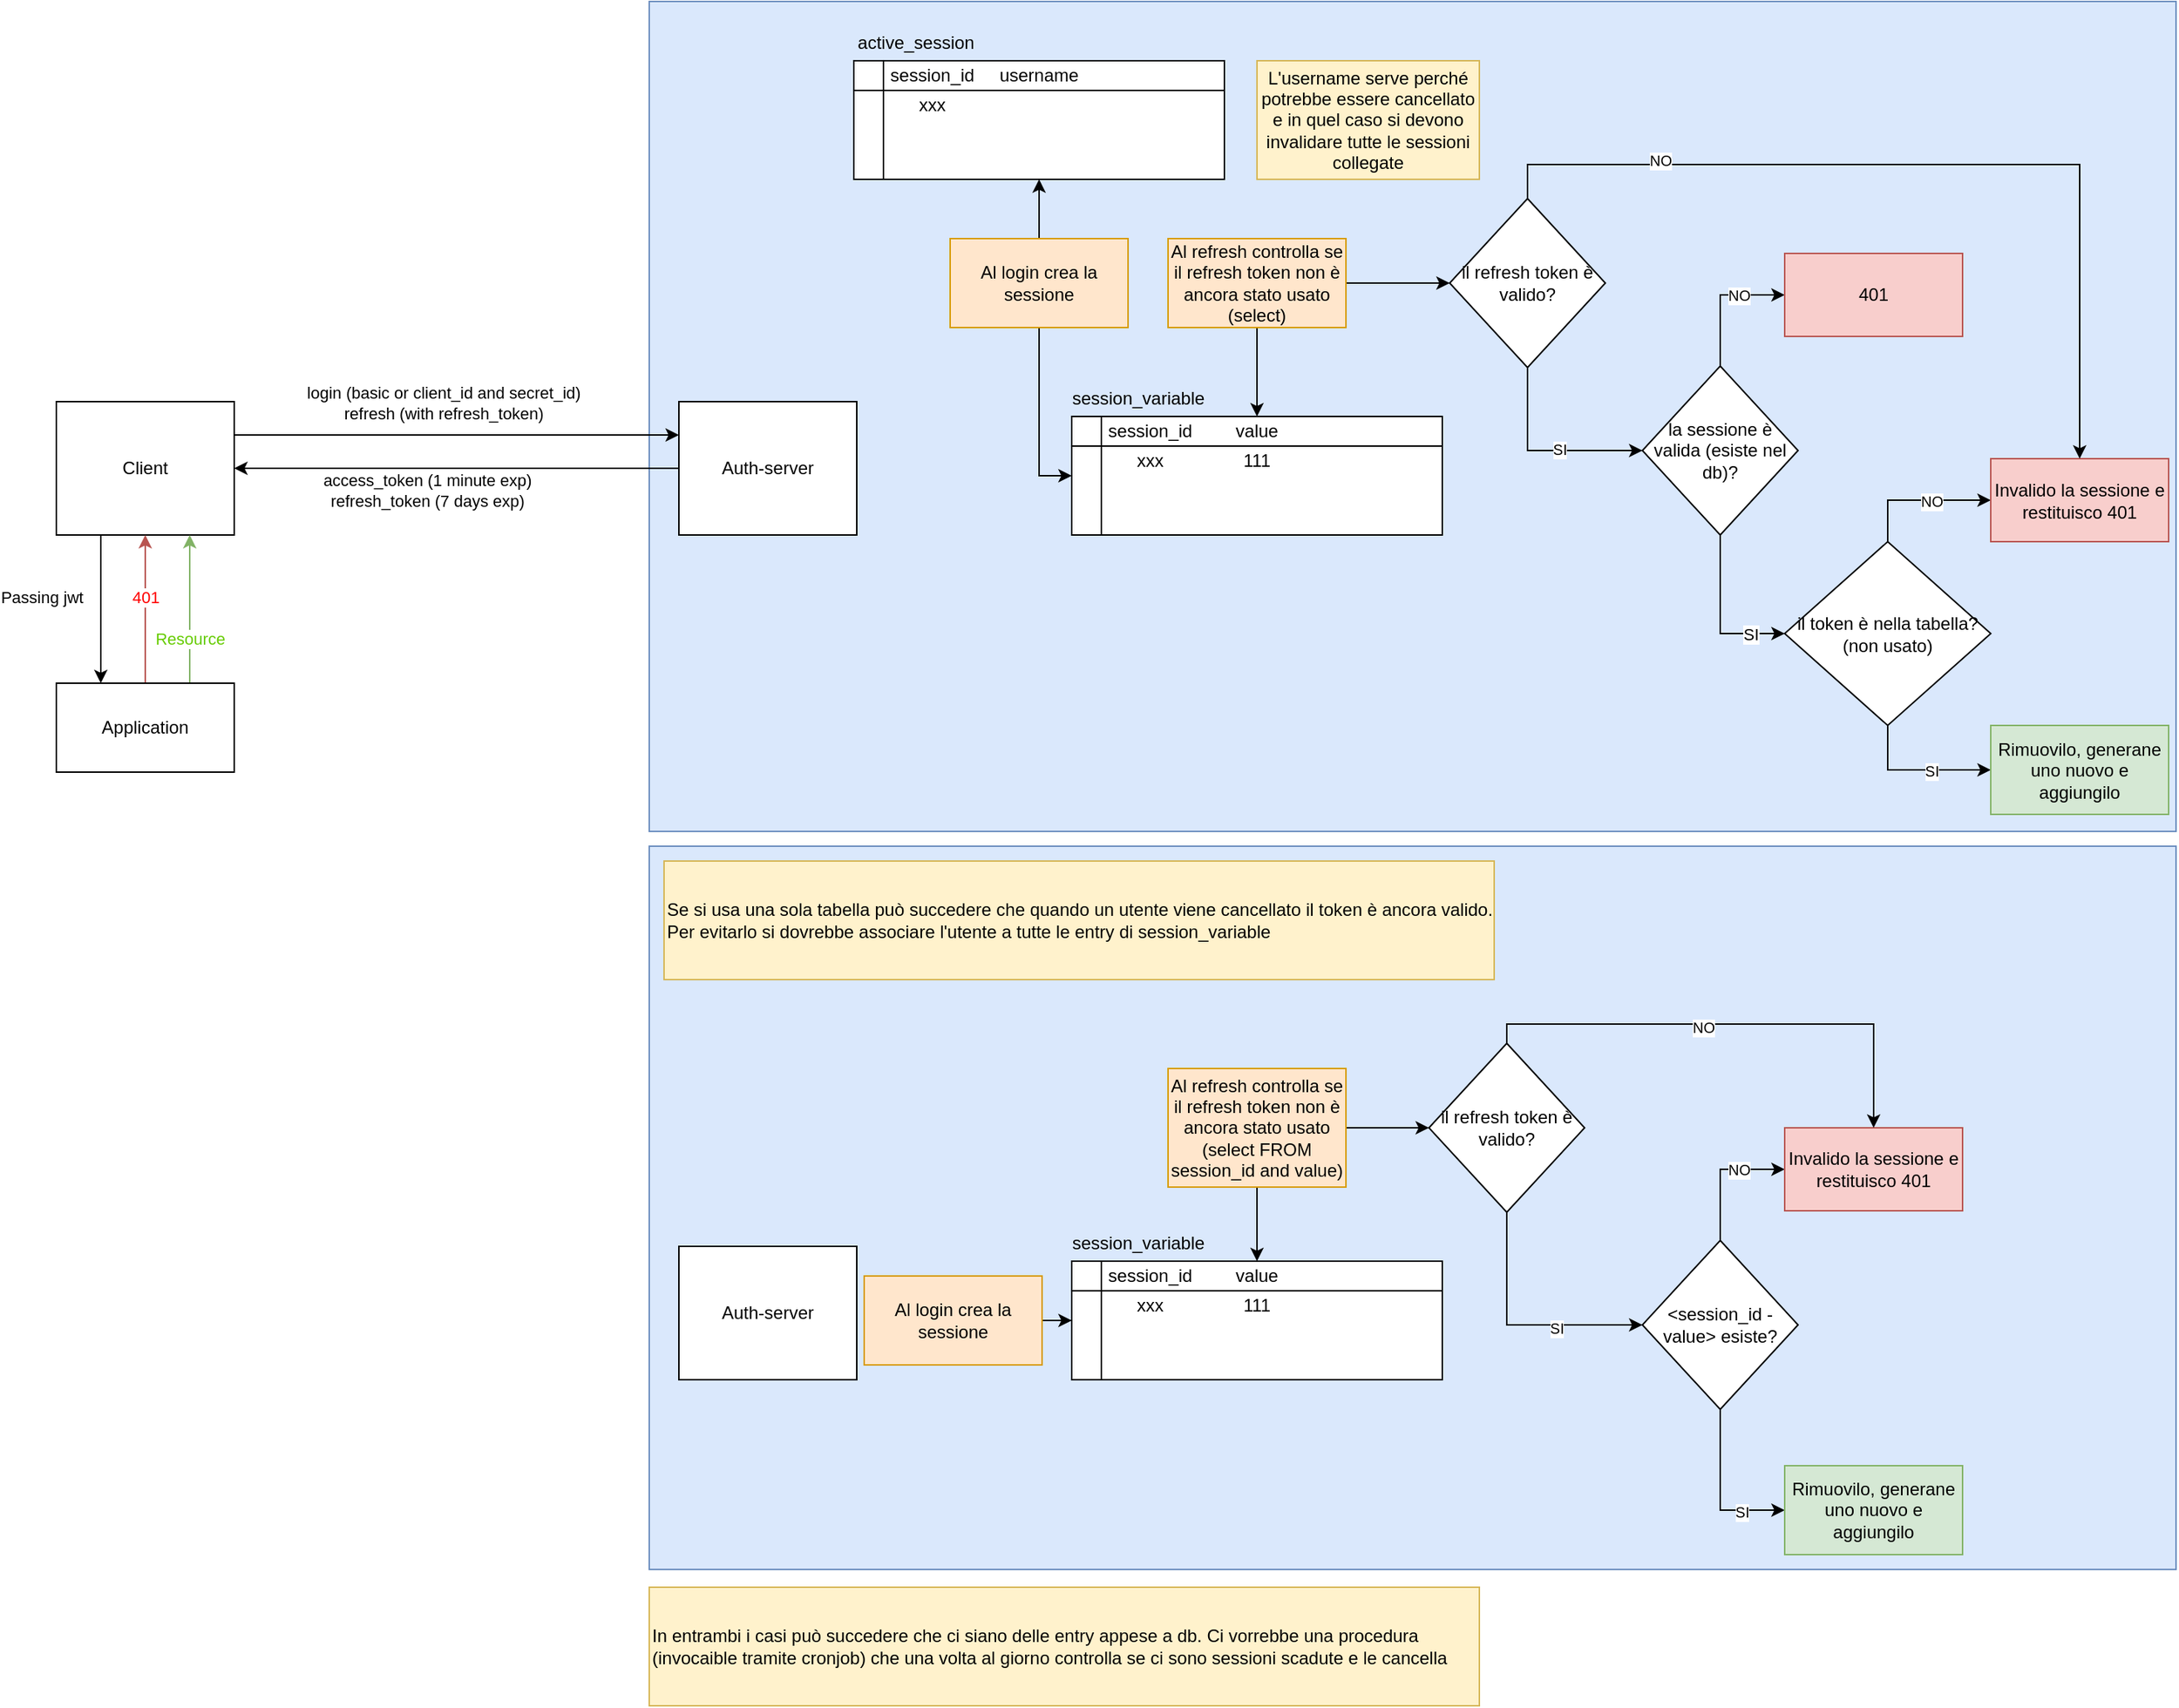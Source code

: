 <mxfile version="20.7.4" type="device"><diagram id="uefs0t--E9Ngkx0jmRZl" name="Pagina-1"><mxGraphModel dx="1728" dy="1003" grid="1" gridSize="10" guides="1" tooltips="1" connect="1" arrows="1" fold="1" page="1" pageScale="1" pageWidth="827" pageHeight="1169" math="0" shadow="0"><root><mxCell id="0"/><mxCell id="1" parent="0"/><mxCell id="CrTDw2xymEBJe5D-U3iL-93" value="" style="rounded=0;whiteSpace=wrap;html=1;fontSize=10;fontStyle=1;fillColor=#dae8fc;strokeColor=#6c8ebf;" vertex="1" parent="1"><mxGeometry x="610" y="280" width="1030" height="560" as="geometry"/></mxCell><mxCell id="CrTDw2xymEBJe5D-U3iL-3" style="edgeStyle=orthogonalEdgeStyle;rounded=0;orthogonalLoop=1;jettySize=auto;html=1;entryX=0;entryY=0.25;entryDx=0;entryDy=0;exitX=1;exitY=0.25;exitDx=0;exitDy=0;" edge="1" parent="1" source="CrTDw2xymEBJe5D-U3iL-1" target="CrTDw2xymEBJe5D-U3iL-2"><mxGeometry relative="1" as="geometry"/></mxCell><mxCell id="CrTDw2xymEBJe5D-U3iL-4" value="login (basic or client_id and secret_id)&lt;br&gt;refresh (with refresh_token)" style="edgeLabel;html=1;align=center;verticalAlign=middle;resizable=0;points=[];" vertex="1" connectable="0" parent="CrTDw2xymEBJe5D-U3iL-3"><mxGeometry x="-0.198" y="3" relative="1" as="geometry"><mxPoint x="20" y="-19" as="offset"/></mxGeometry></mxCell><mxCell id="CrTDw2xymEBJe5D-U3iL-9" style="edgeStyle=orthogonalEdgeStyle;rounded=0;orthogonalLoop=1;jettySize=auto;html=1;entryX=0.25;entryY=0;entryDx=0;entryDy=0;exitX=0.25;exitY=1;exitDx=0;exitDy=0;" edge="1" parent="1" source="CrTDw2xymEBJe5D-U3iL-1" target="CrTDw2xymEBJe5D-U3iL-8"><mxGeometry relative="1" as="geometry"/></mxCell><mxCell id="CrTDw2xymEBJe5D-U3iL-10" value="Passing jwt" style="edgeLabel;html=1;align=center;verticalAlign=middle;resizable=0;points=[];" vertex="1" connectable="0" parent="CrTDw2xymEBJe5D-U3iL-9"><mxGeometry x="-0.166" y="-5" relative="1" as="geometry"><mxPoint x="-35" as="offset"/></mxGeometry></mxCell><mxCell id="CrTDw2xymEBJe5D-U3iL-1" value="Client" style="rounded=0;whiteSpace=wrap;html=1;" vertex="1" parent="1"><mxGeometry x="210" y="550" width="120" height="90" as="geometry"/></mxCell><mxCell id="CrTDw2xymEBJe5D-U3iL-5" style="edgeStyle=orthogonalEdgeStyle;rounded=0;orthogonalLoop=1;jettySize=auto;html=1;entryX=1;entryY=0.5;entryDx=0;entryDy=0;exitX=0;exitY=0.5;exitDx=0;exitDy=0;" edge="1" parent="1" source="CrTDw2xymEBJe5D-U3iL-2" target="CrTDw2xymEBJe5D-U3iL-1"><mxGeometry relative="1" as="geometry"/></mxCell><mxCell id="CrTDw2xymEBJe5D-U3iL-7" value="access_token (1 minute exp)&lt;br&gt;refresh_token (7 days exp)" style="edgeLabel;html=1;align=center;verticalAlign=middle;resizable=0;points=[];" vertex="1" connectable="0" parent="CrTDw2xymEBJe5D-U3iL-5"><mxGeometry x="0.255" y="4" relative="1" as="geometry"><mxPoint x="18" y="11" as="offset"/></mxGeometry></mxCell><mxCell id="CrTDw2xymEBJe5D-U3iL-2" value="Auth-server" style="rounded=0;whiteSpace=wrap;html=1;" vertex="1" parent="1"><mxGeometry x="630" y="550" width="120" height="90" as="geometry"/></mxCell><mxCell id="CrTDw2xymEBJe5D-U3iL-12" value="" style="edgeStyle=orthogonalEdgeStyle;rounded=0;orthogonalLoop=1;jettySize=auto;html=1;fillColor=#f8cecc;strokeColor=#b85450;entryX=0.5;entryY=1;entryDx=0;entryDy=0;exitX=0.5;exitY=0;exitDx=0;exitDy=0;" edge="1" parent="1" source="CrTDw2xymEBJe5D-U3iL-8" target="CrTDw2xymEBJe5D-U3iL-1"><mxGeometry relative="1" as="geometry"><Array as="points"/></mxGeometry></mxCell><mxCell id="CrTDw2xymEBJe5D-U3iL-13" value="&lt;font color=&quot;#ff0000&quot;&gt;401&lt;/font&gt;" style="edgeLabel;html=1;align=center;verticalAlign=middle;resizable=0;points=[];" vertex="1" connectable="0" parent="CrTDw2xymEBJe5D-U3iL-12"><mxGeometry x="0.166" y="-1" relative="1" as="geometry"><mxPoint x="-1" as="offset"/></mxGeometry></mxCell><mxCell id="CrTDw2xymEBJe5D-U3iL-15" value="" style="edgeStyle=orthogonalEdgeStyle;rounded=0;orthogonalLoop=1;jettySize=auto;html=1;fontColor=#FF0000;exitX=0.75;exitY=0;exitDx=0;exitDy=0;entryX=0.75;entryY=1;entryDx=0;entryDy=0;fillColor=#d5e8d4;strokeColor=#82b366;" edge="1" parent="1" source="CrTDw2xymEBJe5D-U3iL-8" target="CrTDw2xymEBJe5D-U3iL-1"><mxGeometry relative="1" as="geometry"/></mxCell><mxCell id="CrTDw2xymEBJe5D-U3iL-16" value="&lt;font color=&quot;#66cc00&quot;&gt;Resource&lt;/font&gt;" style="edgeLabel;html=1;align=center;verticalAlign=middle;resizable=0;points=[];fontColor=#FF0000;" vertex="1" connectable="0" parent="CrTDw2xymEBJe5D-U3iL-15"><mxGeometry x="0.166" y="-3" relative="1" as="geometry"><mxPoint x="-3" y="28" as="offset"/></mxGeometry></mxCell><mxCell id="CrTDw2xymEBJe5D-U3iL-8" value="Application" style="rounded=0;whiteSpace=wrap;html=1;" vertex="1" parent="1"><mxGeometry x="210" y="740" width="120" height="60" as="geometry"/></mxCell><mxCell id="CrTDw2xymEBJe5D-U3iL-20" value="" style="shape=internalStorage;whiteSpace=wrap;html=1;backgroundOutline=1;fontColor=#000000;" vertex="1" parent="1"><mxGeometry x="895" y="560" width="250" height="80" as="geometry"/></mxCell><mxCell id="CrTDw2xymEBJe5D-U3iL-22" value="session_id" style="text;html=1;strokeColor=none;fillColor=none;align=center;verticalAlign=middle;whiteSpace=wrap;rounded=0;fontColor=#000000;" vertex="1" parent="1"><mxGeometry x="918" y="562" width="60" height="15" as="geometry"/></mxCell><mxCell id="CrTDw2xymEBJe5D-U3iL-23" value="value" style="text;html=1;strokeColor=none;fillColor=none;align=center;verticalAlign=middle;whiteSpace=wrap;rounded=0;fontColor=#000000;" vertex="1" parent="1"><mxGeometry x="990" y="562" width="60" height="15" as="geometry"/></mxCell><mxCell id="CrTDw2xymEBJe5D-U3iL-26" value="xxx" style="text;html=1;strokeColor=none;fillColor=none;align=center;verticalAlign=middle;whiteSpace=wrap;rounded=0;fontColor=#000000;" vertex="1" parent="1"><mxGeometry x="918" y="582" width="60" height="15" as="geometry"/></mxCell><mxCell id="CrTDw2xymEBJe5D-U3iL-27" value="111" style="text;html=1;strokeColor=none;fillColor=none;align=center;verticalAlign=middle;whiteSpace=wrap;rounded=0;fontColor=#000000;" vertex="1" parent="1"><mxGeometry x="990" y="582" width="60" height="15" as="geometry"/></mxCell><mxCell id="CrTDw2xymEBJe5D-U3iL-47" style="edgeStyle=orthogonalEdgeStyle;rounded=0;orthogonalLoop=1;jettySize=auto;html=1;entryX=0.5;entryY=1;entryDx=0;entryDy=0;fontColor=#000000;" edge="1" parent="1" source="CrTDw2xymEBJe5D-U3iL-28" target="CrTDw2xymEBJe5D-U3iL-42"><mxGeometry relative="1" as="geometry"/></mxCell><mxCell id="CrTDw2xymEBJe5D-U3iL-158" style="edgeStyle=orthogonalEdgeStyle;rounded=0;orthogonalLoop=1;jettySize=auto;html=1;entryX=0;entryY=0.5;entryDx=0;entryDy=0;fontSize=10;fontColor=#000000;" edge="1" parent="1" source="CrTDw2xymEBJe5D-U3iL-28" target="CrTDw2xymEBJe5D-U3iL-20"><mxGeometry relative="1" as="geometry"/></mxCell><mxCell id="CrTDw2xymEBJe5D-U3iL-28" value="Al login crea la sessione" style="rounded=0;whiteSpace=wrap;html=1;fillColor=#ffe6cc;strokeColor=#d79b00;" vertex="1" parent="1"><mxGeometry x="813" y="440" width="120" height="60" as="geometry"/></mxCell><mxCell id="CrTDw2xymEBJe5D-U3iL-48" style="edgeStyle=orthogonalEdgeStyle;rounded=0;orthogonalLoop=1;jettySize=auto;html=1;fontColor=#000000;" edge="1" parent="1" source="CrTDw2xymEBJe5D-U3iL-29" target="CrTDw2xymEBJe5D-U3iL-20"><mxGeometry relative="1" as="geometry"/></mxCell><mxCell id="CrTDw2xymEBJe5D-U3iL-141" style="edgeStyle=orthogonalEdgeStyle;rounded=0;orthogonalLoop=1;jettySize=auto;html=1;entryX=0;entryY=0.5;entryDx=0;entryDy=0;fontSize=10;fontColor=#000000;" edge="1" parent="1" source="CrTDw2xymEBJe5D-U3iL-29" target="CrTDw2xymEBJe5D-U3iL-140"><mxGeometry relative="1" as="geometry"/></mxCell><mxCell id="CrTDw2xymEBJe5D-U3iL-29" value="Al refresh controlla se il refresh token non è ancora stato usato (select)" style="rounded=0;whiteSpace=wrap;html=1;fillColor=#ffe6cc;strokeColor=#d79b00;" vertex="1" parent="1"><mxGeometry x="960" y="440" width="120" height="60" as="geometry"/></mxCell><mxCell id="CrTDw2xymEBJe5D-U3iL-89" style="edgeStyle=orthogonalEdgeStyle;rounded=0;orthogonalLoop=1;jettySize=auto;html=1;entryX=0;entryY=0.5;entryDx=0;entryDy=0;fontSize=10;fontColor=#000000;" edge="1" parent="1" source="CrTDw2xymEBJe5D-U3iL-31" target="CrTDw2xymEBJe5D-U3iL-86"><mxGeometry relative="1" as="geometry"/></mxCell><mxCell id="CrTDw2xymEBJe5D-U3iL-90" value="NO" style="edgeLabel;html=1;align=center;verticalAlign=middle;resizable=0;points=[];fontSize=10;fontColor=#000000;" vertex="1" connectable="0" parent="CrTDw2xymEBJe5D-U3iL-89"><mxGeometry x="0.445" y="-1" relative="1" as="geometry"><mxPoint x="-13" y="-1" as="offset"/></mxGeometry></mxCell><mxCell id="CrTDw2xymEBJe5D-U3iL-91" style="edgeStyle=orthogonalEdgeStyle;rounded=0;orthogonalLoop=1;jettySize=auto;html=1;entryX=0;entryY=0.5;entryDx=0;entryDy=0;fontSize=10;fontColor=#000000;" edge="1" parent="1" source="CrTDw2xymEBJe5D-U3iL-31" target="CrTDw2xymEBJe5D-U3iL-85"><mxGeometry relative="1" as="geometry"/></mxCell><mxCell id="CrTDw2xymEBJe5D-U3iL-92" value="SI" style="edgeLabel;html=1;align=center;verticalAlign=middle;resizable=0;points=[];fontSize=10;fontColor=#000000;" vertex="1" connectable="0" parent="CrTDw2xymEBJe5D-U3iL-91"><mxGeometry x="0.514" y="2" relative="1" as="geometry"><mxPoint x="-16" y="2" as="offset"/></mxGeometry></mxCell><mxCell id="CrTDw2xymEBJe5D-U3iL-31" value="il token è nella tabella?(non usato)" style="rhombus;whiteSpace=wrap;html=1;fontColor=#000000;" vertex="1" parent="1"><mxGeometry x="1376" y="644.5" width="139" height="124" as="geometry"/></mxCell><mxCell id="CrTDw2xymEBJe5D-U3iL-42" value="" style="shape=internalStorage;whiteSpace=wrap;html=1;backgroundOutline=1;fontColor=#000000;" vertex="1" parent="1"><mxGeometry x="748" y="320" width="250" height="80" as="geometry"/></mxCell><mxCell id="CrTDw2xymEBJe5D-U3iL-43" value="session_id" style="text;html=1;strokeColor=none;fillColor=none;align=center;verticalAlign=middle;whiteSpace=wrap;rounded=0;fontColor=#000000;" vertex="1" parent="1"><mxGeometry x="771" y="322" width="60" height="15" as="geometry"/></mxCell><mxCell id="CrTDw2xymEBJe5D-U3iL-44" value="username" style="text;html=1;strokeColor=none;fillColor=none;align=center;verticalAlign=middle;whiteSpace=wrap;rounded=0;fontColor=#000000;" vertex="1" parent="1"><mxGeometry x="843" y="322" width="60" height="15" as="geometry"/></mxCell><mxCell id="CrTDw2xymEBJe5D-U3iL-45" value="xxx" style="text;html=1;strokeColor=none;fillColor=none;align=center;verticalAlign=middle;whiteSpace=wrap;rounded=0;fontColor=#000000;" vertex="1" parent="1"><mxGeometry x="771" y="342" width="60" height="15" as="geometry"/></mxCell><mxCell id="CrTDw2xymEBJe5D-U3iL-51" style="edgeStyle=orthogonalEdgeStyle;rounded=0;orthogonalLoop=1;jettySize=auto;html=1;entryX=0;entryY=0.5;entryDx=0;entryDy=0;fontColor=#000000;" edge="1" parent="1" source="CrTDw2xymEBJe5D-U3iL-49" target="CrTDw2xymEBJe5D-U3iL-31"><mxGeometry relative="1" as="geometry"/></mxCell><mxCell id="CrTDw2xymEBJe5D-U3iL-52" value="SI" style="edgeLabel;html=1;align=center;verticalAlign=middle;resizable=0;points=[];fontColor=#000000;" vertex="1" connectable="0" parent="CrTDw2xymEBJe5D-U3iL-51"><mxGeometry x="0.483" y="-2" relative="1" as="geometry"><mxPoint x="5" y="-2" as="offset"/></mxGeometry></mxCell><mxCell id="CrTDw2xymEBJe5D-U3iL-54" style="edgeStyle=orthogonalEdgeStyle;rounded=0;orthogonalLoop=1;jettySize=auto;html=1;entryX=0;entryY=0.5;entryDx=0;entryDy=0;fontSize=10;fontColor=#000000;" edge="1" parent="1" source="CrTDw2xymEBJe5D-U3iL-49" target="CrTDw2xymEBJe5D-U3iL-53"><mxGeometry relative="1" as="geometry"><Array as="points"><mxPoint x="1333" y="478"/></Array></mxGeometry></mxCell><mxCell id="CrTDw2xymEBJe5D-U3iL-55" value="NO" style="edgeLabel;html=1;align=center;verticalAlign=middle;resizable=0;points=[];fontSize=10;fontColor=#000000;" vertex="1" connectable="0" parent="CrTDw2xymEBJe5D-U3iL-54"><mxGeometry x="-0.159" y="2" relative="1" as="geometry"><mxPoint x="14" y="-10" as="offset"/></mxGeometry></mxCell><mxCell id="CrTDw2xymEBJe5D-U3iL-49" value="la sessione è valida (esiste nel db)?" style="rhombus;whiteSpace=wrap;html=1;fontColor=#000000;" vertex="1" parent="1"><mxGeometry x="1280" y="526" width="105" height="114" as="geometry"/></mxCell><mxCell id="CrTDw2xymEBJe5D-U3iL-53" value="401" style="rounded=0;whiteSpace=wrap;html=1;fillColor=#f8cecc;strokeColor=#b85450;" vertex="1" parent="1"><mxGeometry x="1376" y="450" width="120" height="56" as="geometry"/></mxCell><mxCell id="CrTDw2xymEBJe5D-U3iL-85" value="Rimuovilo, generane uno nuovo e aggiungilo" style="rounded=0;whiteSpace=wrap;html=1;fillColor=#d5e8d4;strokeColor=#82b366;" vertex="1" parent="1"><mxGeometry x="1515" y="768.5" width="120" height="60" as="geometry"/></mxCell><mxCell id="CrTDw2xymEBJe5D-U3iL-86" value="Invalido la sessione e restituisco 401" style="rounded=0;whiteSpace=wrap;html=1;fillColor=#f8cecc;strokeColor=#b85450;" vertex="1" parent="1"><mxGeometry x="1515" y="588.5" width="120" height="56" as="geometry"/></mxCell><mxCell id="CrTDw2xymEBJe5D-U3iL-94" value="active_session" style="text;html=1;strokeColor=none;fillColor=none;align=center;verticalAlign=middle;whiteSpace=wrap;rounded=0;fontColor=#000000;" vertex="1" parent="1"><mxGeometry x="760" y="300" width="60" height="15" as="geometry"/></mxCell><mxCell id="CrTDw2xymEBJe5D-U3iL-95" value="session_variable" style="text;html=1;strokeColor=none;fillColor=none;align=center;verticalAlign=middle;whiteSpace=wrap;rounded=0;fontColor=#000000;" vertex="1" parent="1"><mxGeometry x="910" y="540" width="60" height="15" as="geometry"/></mxCell><mxCell id="CrTDw2xymEBJe5D-U3iL-98" value="L'username serve perché potrebbe essere cancellato e in quel caso si devono invalidare tutte le sessioni collegate" style="rounded=0;whiteSpace=wrap;html=1;fillColor=#fff2cc;strokeColor=#d6b656;" vertex="1" parent="1"><mxGeometry x="1020" y="320" width="150" height="80" as="geometry"/></mxCell><mxCell id="CrTDw2xymEBJe5D-U3iL-99" value="" style="rounded=0;whiteSpace=wrap;html=1;fontSize=10;fontStyle=1;fillColor=#dae8fc;strokeColor=#6c8ebf;" vertex="1" parent="1"><mxGeometry x="610" y="850" width="1030" height="488" as="geometry"/></mxCell><mxCell id="CrTDw2xymEBJe5D-U3iL-100" value="Auth-server" style="rounded=0;whiteSpace=wrap;html=1;" vertex="1" parent="1"><mxGeometry x="630" y="1120" width="120" height="90" as="geometry"/></mxCell><mxCell id="CrTDw2xymEBJe5D-U3iL-101" value="" style="shape=internalStorage;whiteSpace=wrap;html=1;backgroundOutline=1;fontColor=#000000;" vertex="1" parent="1"><mxGeometry x="895" y="1130" width="250" height="80" as="geometry"/></mxCell><mxCell id="CrTDw2xymEBJe5D-U3iL-102" value="session_id" style="text;html=1;strokeColor=none;fillColor=none;align=center;verticalAlign=middle;whiteSpace=wrap;rounded=0;fontColor=#000000;" vertex="1" parent="1"><mxGeometry x="918" y="1132" width="60" height="15" as="geometry"/></mxCell><mxCell id="CrTDw2xymEBJe5D-U3iL-103" value="value" style="text;html=1;strokeColor=none;fillColor=none;align=center;verticalAlign=middle;whiteSpace=wrap;rounded=0;fontColor=#000000;" vertex="1" parent="1"><mxGeometry x="990" y="1132" width="60" height="15" as="geometry"/></mxCell><mxCell id="CrTDw2xymEBJe5D-U3iL-104" value="xxx" style="text;html=1;strokeColor=none;fillColor=none;align=center;verticalAlign=middle;whiteSpace=wrap;rounded=0;fontColor=#000000;" vertex="1" parent="1"><mxGeometry x="918" y="1152" width="60" height="15" as="geometry"/></mxCell><mxCell id="CrTDw2xymEBJe5D-U3iL-105" value="111" style="text;html=1;strokeColor=none;fillColor=none;align=center;verticalAlign=middle;whiteSpace=wrap;rounded=0;fontColor=#000000;" vertex="1" parent="1"><mxGeometry x="990" y="1152" width="60" height="15" as="geometry"/></mxCell><mxCell id="CrTDw2xymEBJe5D-U3iL-131" style="edgeStyle=orthogonalEdgeStyle;rounded=0;orthogonalLoop=1;jettySize=auto;html=1;entryX=0;entryY=0.5;entryDx=0;entryDy=0;fontSize=10;fontColor=#000000;" edge="1" parent="1" source="CrTDw2xymEBJe5D-U3iL-107" target="CrTDw2xymEBJe5D-U3iL-101"><mxGeometry relative="1" as="geometry"/></mxCell><mxCell id="CrTDw2xymEBJe5D-U3iL-107" value="Al login crea la sessione" style="rounded=0;whiteSpace=wrap;html=1;fillColor=#ffe6cc;strokeColor=#d79b00;" vertex="1" parent="1"><mxGeometry x="755" y="1140" width="120" height="60" as="geometry"/></mxCell><mxCell id="CrTDw2xymEBJe5D-U3iL-108" style="edgeStyle=orthogonalEdgeStyle;rounded=0;orthogonalLoop=1;jettySize=auto;html=1;fontColor=#000000;" edge="1" parent="1" source="CrTDw2xymEBJe5D-U3iL-110" target="CrTDw2xymEBJe5D-U3iL-101"><mxGeometry relative="1" as="geometry"/></mxCell><mxCell id="CrTDw2xymEBJe5D-U3iL-152" style="edgeStyle=orthogonalEdgeStyle;rounded=0;orthogonalLoop=1;jettySize=auto;html=1;entryX=0;entryY=0.5;entryDx=0;entryDy=0;fontSize=10;fontColor=#000000;" edge="1" parent="1" source="CrTDw2xymEBJe5D-U3iL-110" target="CrTDw2xymEBJe5D-U3iL-151"><mxGeometry relative="1" as="geometry"/></mxCell><mxCell id="CrTDw2xymEBJe5D-U3iL-110" value="Al refresh controlla se il refresh token non è ancora stato usato (select FROM session_id and value)" style="rounded=0;whiteSpace=wrap;html=1;fillColor=#ffe6cc;strokeColor=#d79b00;" vertex="1" parent="1"><mxGeometry x="960" y="1000" width="120" height="80" as="geometry"/></mxCell><mxCell id="CrTDw2xymEBJe5D-U3iL-122" style="edgeStyle=orthogonalEdgeStyle;rounded=0;orthogonalLoop=1;jettySize=auto;html=1;entryX=0;entryY=0.5;entryDx=0;entryDy=0;fontSize=10;fontColor=#000000;" edge="1" parent="1" source="CrTDw2xymEBJe5D-U3iL-124" target="CrTDw2xymEBJe5D-U3iL-125"><mxGeometry relative="1" as="geometry"><Array as="points"><mxPoint x="1333" y="1068"/></Array></mxGeometry></mxCell><mxCell id="CrTDw2xymEBJe5D-U3iL-123" value="NO" style="edgeLabel;html=1;align=center;verticalAlign=middle;resizable=0;points=[];fontSize=10;fontColor=#000000;" vertex="1" connectable="0" parent="CrTDw2xymEBJe5D-U3iL-122"><mxGeometry x="-0.159" y="2" relative="1" as="geometry"><mxPoint x="14" y="-10" as="offset"/></mxGeometry></mxCell><mxCell id="CrTDw2xymEBJe5D-U3iL-134" style="edgeStyle=orthogonalEdgeStyle;rounded=0;orthogonalLoop=1;jettySize=auto;html=1;entryX=0;entryY=0.5;entryDx=0;entryDy=0;fontSize=10;fontColor=#000000;" edge="1" parent="1" source="CrTDw2xymEBJe5D-U3iL-124" target="CrTDw2xymEBJe5D-U3iL-126"><mxGeometry relative="1" as="geometry"/></mxCell><mxCell id="CrTDw2xymEBJe5D-U3iL-135" value="SI" style="edgeLabel;html=1;align=center;verticalAlign=middle;resizable=0;points=[];fontSize=10;fontColor=#000000;" vertex="1" connectable="0" parent="CrTDw2xymEBJe5D-U3iL-134"><mxGeometry x="0.482" y="-1" relative="1" as="geometry"><mxPoint as="offset"/></mxGeometry></mxCell><mxCell id="CrTDw2xymEBJe5D-U3iL-124" value="&amp;lt;session_id - value&amp;gt; esiste?" style="rhombus;whiteSpace=wrap;html=1;fontColor=#000000;" vertex="1" parent="1"><mxGeometry x="1280" y="1116" width="105" height="114" as="geometry"/></mxCell><mxCell id="CrTDw2xymEBJe5D-U3iL-125" value="Invalido la sessione e restituisco 401" style="rounded=0;whiteSpace=wrap;html=1;fillColor=#f8cecc;strokeColor=#b85450;" vertex="1" parent="1"><mxGeometry x="1376" y="1040" width="120" height="56" as="geometry"/></mxCell><mxCell id="CrTDw2xymEBJe5D-U3iL-126" value="Rimuovilo, generane uno nuovo e aggiungilo" style="rounded=0;whiteSpace=wrap;html=1;fillColor=#d5e8d4;strokeColor=#82b366;" vertex="1" parent="1"><mxGeometry x="1376" y="1268" width="120" height="60" as="geometry"/></mxCell><mxCell id="CrTDw2xymEBJe5D-U3iL-129" value="session_variable" style="text;html=1;strokeColor=none;fillColor=none;align=center;verticalAlign=middle;whiteSpace=wrap;rounded=0;fontColor=#000000;" vertex="1" parent="1"><mxGeometry x="910" y="1110" width="60" height="15" as="geometry"/></mxCell><mxCell id="CrTDw2xymEBJe5D-U3iL-133" value="Se si usa una sola tabella può succedere che quando un utente viene cancellato il token è ancora valido. Per evitarlo si dovrebbe associare l'utente a tutte le entry di session_variable" style="rounded=0;whiteSpace=wrap;html=1;fillColor=#fff2cc;strokeColor=#d6b656;align=left;" vertex="1" parent="1"><mxGeometry x="620" y="860" width="560" height="80" as="geometry"/></mxCell><mxCell id="CrTDw2xymEBJe5D-U3iL-144" style="edgeStyle=orthogonalEdgeStyle;rounded=0;orthogonalLoop=1;jettySize=auto;html=1;entryX=0;entryY=0.5;entryDx=0;entryDy=0;fontSize=10;fontColor=#000000;" edge="1" parent="1" source="CrTDw2xymEBJe5D-U3iL-140" target="CrTDw2xymEBJe5D-U3iL-49"><mxGeometry relative="1" as="geometry"><Array as="points"><mxPoint x="1202" y="583"/></Array></mxGeometry></mxCell><mxCell id="CrTDw2xymEBJe5D-U3iL-145" value="SI" style="edgeLabel;html=1;align=center;verticalAlign=middle;resizable=0;points=[];fontSize=10;fontColor=#000000;" vertex="1" connectable="0" parent="CrTDw2xymEBJe5D-U3iL-144"><mxGeometry x="0.158" y="1" relative="1" as="geometry"><mxPoint as="offset"/></mxGeometry></mxCell><mxCell id="CrTDw2xymEBJe5D-U3iL-149" style="edgeStyle=orthogonalEdgeStyle;rounded=0;orthogonalLoop=1;jettySize=auto;html=1;entryX=0.5;entryY=0;entryDx=0;entryDy=0;fontSize=10;fontColor=#000000;" edge="1" parent="1" source="CrTDw2xymEBJe5D-U3iL-140" target="CrTDw2xymEBJe5D-U3iL-86"><mxGeometry relative="1" as="geometry"><Array as="points"><mxPoint x="1202" y="390"/><mxPoint x="1575" y="390"/></Array></mxGeometry></mxCell><mxCell id="CrTDw2xymEBJe5D-U3iL-150" value="NO" style="edgeLabel;html=1;align=center;verticalAlign=middle;resizable=0;points=[];fontSize=10;fontColor=#000000;" vertex="1" connectable="0" parent="CrTDw2xymEBJe5D-U3iL-149"><mxGeometry x="-0.621" y="3" relative="1" as="geometry"><mxPoint as="offset"/></mxGeometry></mxCell><mxCell id="CrTDw2xymEBJe5D-U3iL-140" value="il refresh token è valido?" style="rhombus;whiteSpace=wrap;html=1;fontColor=#000000;" vertex="1" parent="1"><mxGeometry x="1150" y="413" width="105" height="114" as="geometry"/></mxCell><mxCell id="CrTDw2xymEBJe5D-U3iL-153" style="edgeStyle=orthogonalEdgeStyle;rounded=0;orthogonalLoop=1;jettySize=auto;html=1;entryX=0;entryY=0.5;entryDx=0;entryDy=0;fontSize=10;fontColor=#000000;" edge="1" parent="1" source="CrTDw2xymEBJe5D-U3iL-151" target="CrTDw2xymEBJe5D-U3iL-124"><mxGeometry relative="1" as="geometry"><Array as="points"><mxPoint x="1188" y="1173"/></Array></mxGeometry></mxCell><mxCell id="CrTDw2xymEBJe5D-U3iL-154" value="SI" style="edgeLabel;html=1;align=center;verticalAlign=middle;resizable=0;points=[];fontSize=10;fontColor=#000000;" vertex="1" connectable="0" parent="CrTDw2xymEBJe5D-U3iL-153"><mxGeometry x="0.304" y="-2" relative="1" as="geometry"><mxPoint as="offset"/></mxGeometry></mxCell><mxCell id="CrTDw2xymEBJe5D-U3iL-155" style="edgeStyle=orthogonalEdgeStyle;rounded=0;orthogonalLoop=1;jettySize=auto;html=1;entryX=0.5;entryY=0;entryDx=0;entryDy=0;fontSize=10;fontColor=#000000;" edge="1" parent="1" source="CrTDw2xymEBJe5D-U3iL-151" target="CrTDw2xymEBJe5D-U3iL-125"><mxGeometry relative="1" as="geometry"><Array as="points"><mxPoint x="1188" y="970"/><mxPoint x="1436" y="970"/></Array></mxGeometry></mxCell><mxCell id="CrTDw2xymEBJe5D-U3iL-156" value="NO" style="edgeLabel;html=1;align=center;verticalAlign=middle;resizable=0;points=[];fontSize=10;fontColor=#000000;" vertex="1" connectable="0" parent="CrTDw2xymEBJe5D-U3iL-155"><mxGeometry x="0.01" y="-2" relative="1" as="geometry"><mxPoint x="-22" as="offset"/></mxGeometry></mxCell><mxCell id="CrTDw2xymEBJe5D-U3iL-151" value="il refresh token è valido?" style="rhombus;whiteSpace=wrap;html=1;fontColor=#000000;" vertex="1" parent="1"><mxGeometry x="1136" y="983" width="105" height="114" as="geometry"/></mxCell><mxCell id="CrTDw2xymEBJe5D-U3iL-157" value="In entrambi i casi può succedere che ci siano delle entry appese a db. Ci vorrebbe una procedura (invocaible tramite cronjob) che una volta al giorno controlla se ci sono sessioni scadute e le cancella" style="rounded=0;whiteSpace=wrap;html=1;fillColor=#fff2cc;strokeColor=#d6b656;align=left;" vertex="1" parent="1"><mxGeometry x="610" y="1350" width="560" height="80" as="geometry"/></mxCell></root></mxGraphModel></diagram></mxfile>